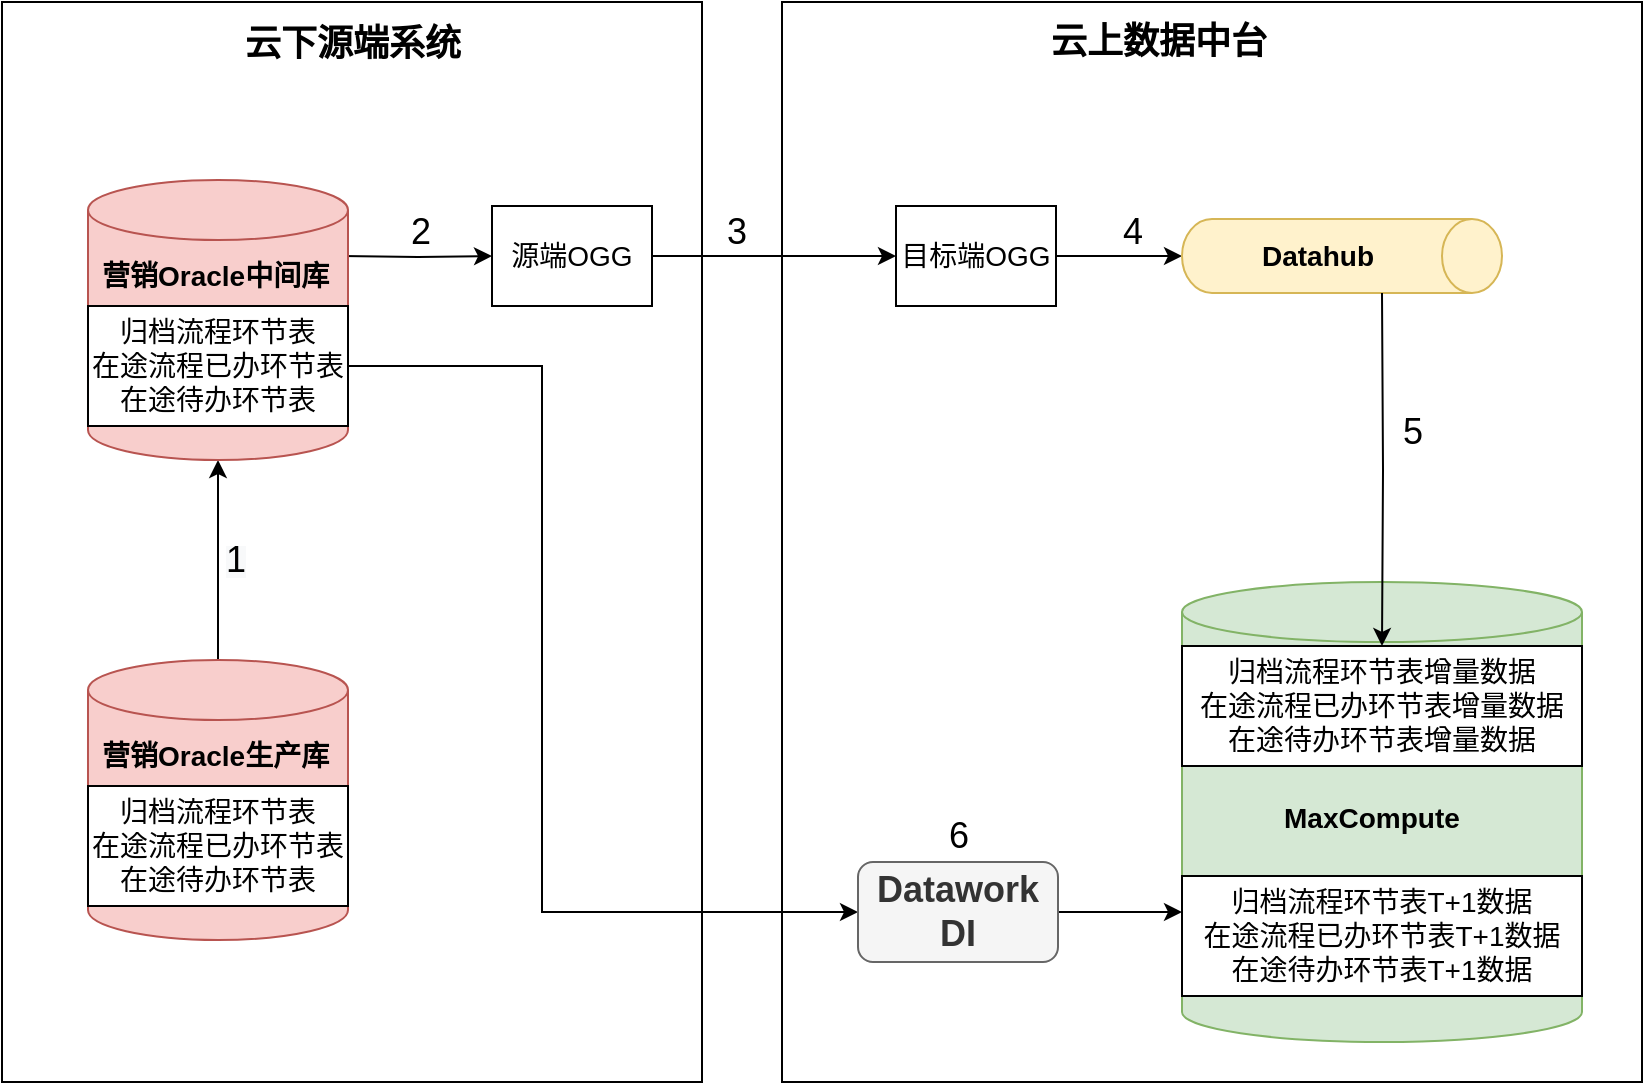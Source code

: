 <mxfile version="20.0.4" type="github">
  <diagram id="t0AepnxIoXH7IDjTjGjX" name="Page-1">
    <mxGraphModel dx="1028" dy="571" grid="1" gridSize="10" guides="1" tooltips="1" connect="1" arrows="1" fold="1" page="1" pageScale="1" pageWidth="827" pageHeight="1169" math="0" shadow="0">
      <root>
        <mxCell id="0" />
        <mxCell id="1" parent="0" />
        <mxCell id="7B1-mNm-IAQRKR18Ugdj-24" value="" style="rounded=0;whiteSpace=wrap;html=1;fontSize=14;" vertex="1" parent="1">
          <mxGeometry x="610" y="340" width="430" height="540" as="geometry" />
        </mxCell>
        <mxCell id="7B1-mNm-IAQRKR18Ugdj-23" value="" style="rounded=0;whiteSpace=wrap;html=1;fontSize=14;" vertex="1" parent="1">
          <mxGeometry x="220" y="340" width="350" height="540" as="geometry" />
        </mxCell>
        <mxCell id="7B1-mNm-IAQRKR18Ugdj-19" style="edgeStyle=orthogonalEdgeStyle;rounded=0;orthogonalLoop=1;jettySize=auto;html=1;exitX=0.5;exitY=0;exitDx=0;exitDy=0;exitPerimeter=0;entryX=0.5;entryY=1;entryDx=0;entryDy=0;entryPerimeter=0;fontSize=14;" edge="1" parent="1" source="7B1-mNm-IAQRKR18Ugdj-1" target="7B1-mNm-IAQRKR18Ugdj-3">
          <mxGeometry relative="1" as="geometry" />
        </mxCell>
        <mxCell id="7B1-mNm-IAQRKR18Ugdj-1" value="" style="shape=cylinder3;whiteSpace=wrap;html=1;boundedLbl=1;backgroundOutline=1;size=15;fillColor=#f8cecc;strokeColor=#b85450;" vertex="1" parent="1">
          <mxGeometry x="263" y="669" width="130" height="140" as="geometry" />
        </mxCell>
        <mxCell id="7B1-mNm-IAQRKR18Ugdj-2" value="&lt;font style=&quot;font-size: 14px;&quot;&gt;&lt;b&gt;营销Oracle生产库&lt;/b&gt;&lt;/font&gt;" style="text;html=1;strokeColor=none;fillColor=none;align=left;verticalAlign=middle;whiteSpace=wrap;rounded=0;" vertex="1" parent="1">
          <mxGeometry x="268" y="702" width="120" height="30" as="geometry" />
        </mxCell>
        <mxCell id="7B1-mNm-IAQRKR18Ugdj-25" style="edgeStyle=orthogonalEdgeStyle;rounded=0;orthogonalLoop=1;jettySize=auto;html=1;entryX=0;entryY=0.5;entryDx=0;entryDy=0;fontSize=14;" edge="1" parent="1" target="7B1-mNm-IAQRKR18Ugdj-8">
          <mxGeometry relative="1" as="geometry">
            <mxPoint x="390" y="467" as="sourcePoint" />
          </mxGeometry>
        </mxCell>
        <mxCell id="7B1-mNm-IAQRKR18Ugdj-3" value="" style="shape=cylinder3;whiteSpace=wrap;html=1;boundedLbl=1;backgroundOutline=1;size=15;fillColor=#f8cecc;strokeColor=#b85450;" vertex="1" parent="1">
          <mxGeometry x="263" y="429" width="130" height="140" as="geometry" />
        </mxCell>
        <mxCell id="7B1-mNm-IAQRKR18Ugdj-4" value="&lt;font style=&quot;font-size: 14px;&quot;&gt;&lt;b&gt;营销Oracle中间库&lt;/b&gt;&lt;/font&gt;" style="text;html=1;strokeColor=none;fillColor=none;align=left;verticalAlign=middle;whiteSpace=wrap;rounded=0;" vertex="1" parent="1">
          <mxGeometry x="268" y="462" width="120" height="30" as="geometry" />
        </mxCell>
        <mxCell id="7B1-mNm-IAQRKR18Ugdj-21" style="edgeStyle=orthogonalEdgeStyle;rounded=0;orthogonalLoop=1;jettySize=auto;html=1;exitX=1;exitY=0.5;exitDx=0;exitDy=0;entryX=0;entryY=0.5;entryDx=0;entryDy=0;fontSize=14;" edge="1" parent="1" source="7B1-mNm-IAQRKR18Ugdj-8" target="7B1-mNm-IAQRKR18Ugdj-12">
          <mxGeometry relative="1" as="geometry" />
        </mxCell>
        <mxCell id="7B1-mNm-IAQRKR18Ugdj-8" value="源端OGG" style="rounded=0;whiteSpace=wrap;html=1;fontSize=14;" vertex="1" parent="1">
          <mxGeometry x="465" y="442" width="80" height="50" as="geometry" />
        </mxCell>
        <mxCell id="7B1-mNm-IAQRKR18Ugdj-18" style="edgeStyle=orthogonalEdgeStyle;rounded=0;orthogonalLoop=1;jettySize=auto;html=1;exitX=1;exitY=0.5;exitDx=0;exitDy=0;fontSize=14;" edge="1" parent="1" source="7B1-mNm-IAQRKR18Ugdj-12" target="7B1-mNm-IAQRKR18Ugdj-13">
          <mxGeometry relative="1" as="geometry" />
        </mxCell>
        <mxCell id="7B1-mNm-IAQRKR18Ugdj-12" value="目标端OGG" style="rounded=0;whiteSpace=wrap;html=1;fontSize=14;" vertex="1" parent="1">
          <mxGeometry x="667" y="442" width="80" height="50" as="geometry" />
        </mxCell>
        <mxCell id="7B1-mNm-IAQRKR18Ugdj-13" value="&lt;font style=&quot;font-size: 14px;&quot;&gt;&lt;b&gt;Datahub&lt;/b&gt;&lt;/font&gt;" style="shape=cylinder3;whiteSpace=wrap;html=1;boundedLbl=1;backgroundOutline=1;size=15;fillColor=#fff2cc;strokeColor=#d6b656;rotation=0;direction=south;" vertex="1" parent="1">
          <mxGeometry x="810" y="448.5" width="160" height="37" as="geometry" />
        </mxCell>
        <mxCell id="7B1-mNm-IAQRKR18Ugdj-15" value="" style="shape=cylinder3;whiteSpace=wrap;html=1;boundedLbl=1;backgroundOutline=1;size=15;fillColor=#d5e8d4;strokeColor=#82b366;" vertex="1" parent="1">
          <mxGeometry x="810" y="630" width="200" height="230" as="geometry" />
        </mxCell>
        <mxCell id="7B1-mNm-IAQRKR18Ugdj-16" value="&lt;font style=&quot;font-size: 14px;&quot;&gt;&lt;b&gt;MaxCompute&lt;/b&gt;&lt;/font&gt;" style="text;html=1;strokeColor=none;fillColor=none;align=left;verticalAlign=middle;whiteSpace=wrap;rounded=0;" vertex="1" parent="1">
          <mxGeometry x="859" y="733" width="120" height="30" as="geometry" />
        </mxCell>
        <mxCell id="7B1-mNm-IAQRKR18Ugdj-46" style="edgeStyle=orthogonalEdgeStyle;rounded=0;orthogonalLoop=1;jettySize=auto;html=1;fontSize=18;" edge="1" parent="1" source="7B1-mNm-IAQRKR18Ugdj-26" target="7B1-mNm-IAQRKR18Ugdj-45">
          <mxGeometry relative="1" as="geometry">
            <Array as="points">
              <mxPoint x="490" y="522" />
              <mxPoint x="490" y="795" />
            </Array>
          </mxGeometry>
        </mxCell>
        <mxCell id="7B1-mNm-IAQRKR18Ugdj-26" value="&lt;span&gt;归档流程环节表&lt;br&gt;在途流程已办环节表&lt;br&gt;在途待办环节表&lt;/span&gt;" style="rounded=0;whiteSpace=wrap;html=1;fontSize=14;" vertex="1" parent="1">
          <mxGeometry x="263" y="492" width="130" height="60" as="geometry" />
        </mxCell>
        <mxCell id="7B1-mNm-IAQRKR18Ugdj-27" value="&lt;span&gt;归档流程环节表&lt;br&gt;在途流程已办环节表&lt;br&gt;在途待办环节表&lt;/span&gt;" style="rounded=0;whiteSpace=wrap;html=1;fontSize=14;" vertex="1" parent="1">
          <mxGeometry x="263" y="732" width="130" height="60" as="geometry" />
        </mxCell>
        <mxCell id="7B1-mNm-IAQRKR18Ugdj-29" value="&lt;span style=&quot;color: rgb(0, 0, 0); font-family: Helvetica; font-style: normal; font-variant-ligatures: normal; font-variant-caps: normal; font-weight: 400; letter-spacing: normal; orphans: 2; text-align: center; text-indent: 0px; text-transform: none; widows: 2; word-spacing: 0px; -webkit-text-stroke-width: 0px; background-color: rgb(248, 249, 250); text-decoration-style: initial; text-decoration-color: initial; float: none; display: inline !important;&quot;&gt;&lt;font style=&quot;font-size: 18px;&quot;&gt;1&lt;/font&gt;&lt;/span&gt;" style="text;whiteSpace=wrap;html=1;fontSize=14;" vertex="1" parent="1">
          <mxGeometry x="330" y="602" width="20" height="30" as="geometry" />
        </mxCell>
        <mxCell id="7B1-mNm-IAQRKR18Ugdj-31" value="&lt;font style=&quot;font-size: 18px;&quot;&gt;2&lt;/font&gt;" style="text;html=1;align=center;verticalAlign=middle;resizable=0;points=[];autosize=1;strokeColor=none;fillColor=none;fontSize=14;" vertex="1" parent="1">
          <mxGeometry x="414" y="435" width="30" height="40" as="geometry" />
        </mxCell>
        <mxCell id="7B1-mNm-IAQRKR18Ugdj-32" value="&lt;font style=&quot;font-size: 18px;&quot;&gt;3&lt;/font&gt;" style="text;html=1;align=center;verticalAlign=middle;resizable=0;points=[];autosize=1;strokeColor=none;fillColor=none;fontSize=14;" vertex="1" parent="1">
          <mxGeometry x="572" y="435" width="30" height="40" as="geometry" />
        </mxCell>
        <mxCell id="7B1-mNm-IAQRKR18Ugdj-33" value="&lt;font style=&quot;font-size: 18px;&quot;&gt;4&lt;/font&gt;" style="text;html=1;align=center;verticalAlign=middle;resizable=0;points=[];autosize=1;strokeColor=none;fillColor=none;fontSize=14;" vertex="1" parent="1">
          <mxGeometry x="770" y="435" width="30" height="40" as="geometry" />
        </mxCell>
        <mxCell id="7B1-mNm-IAQRKR18Ugdj-34" value="&lt;font style=&quot;font-size: 18px;&quot;&gt;5&lt;/font&gt;" style="text;html=1;align=center;verticalAlign=middle;resizable=0;points=[];autosize=1;strokeColor=none;fillColor=none;fontSize=14;" vertex="1" parent="1">
          <mxGeometry x="910" y="535" width="30" height="40" as="geometry" />
        </mxCell>
        <mxCell id="7B1-mNm-IAQRKR18Ugdj-35" value="&lt;font style=&quot;font-size: 18px;&quot;&gt;&lt;b&gt;云下源端系统&lt;/b&gt;&lt;/font&gt;" style="text;html=1;align=center;verticalAlign=middle;resizable=0;points=[];autosize=1;strokeColor=none;fillColor=none;fontSize=14;" vertex="1" parent="1">
          <mxGeometry x="330" y="341" width="130" height="40" as="geometry" />
        </mxCell>
        <mxCell id="7B1-mNm-IAQRKR18Ugdj-36" value="&lt;font style=&quot;font-size: 18px;&quot;&gt;&lt;b&gt;云上数据中台&lt;/b&gt;&lt;/font&gt;" style="text;html=1;align=center;verticalAlign=middle;resizable=0;points=[];autosize=1;strokeColor=none;fillColor=none;fontSize=14;" vertex="1" parent="1">
          <mxGeometry x="733" y="340" width="130" height="40" as="geometry" />
        </mxCell>
        <mxCell id="7B1-mNm-IAQRKR18Ugdj-37" value="&lt;span&gt;归档流程环节表增量数据&lt;br&gt;在途流程已办环节表&lt;/span&gt;增量数据&lt;span&gt;&lt;br&gt;在途待办环节表&lt;/span&gt;增量数据" style="rounded=0;whiteSpace=wrap;html=1;fontSize=14;" vertex="1" parent="1">
          <mxGeometry x="810" y="662" width="200" height="60" as="geometry" />
        </mxCell>
        <mxCell id="7B1-mNm-IAQRKR18Ugdj-38" value="&lt;span&gt;归档流程环节表T+1数据&lt;br&gt;在途流程已办环节表&lt;/span&gt;T+1数据&lt;span&gt;&lt;br&gt;在途待办环节表&lt;/span&gt;T+1数据" style="rounded=0;whiteSpace=wrap;html=1;fontSize=14;" vertex="1" parent="1">
          <mxGeometry x="810" y="777" width="200" height="60" as="geometry" />
        </mxCell>
        <mxCell id="7B1-mNm-IAQRKR18Ugdj-42" value="6" style="text;html=1;align=center;verticalAlign=middle;resizable=0;points=[];autosize=1;strokeColor=none;fillColor=none;fontSize=18;" vertex="1" parent="1">
          <mxGeometry x="683" y="737" width="30" height="40" as="geometry" />
        </mxCell>
        <mxCell id="7B1-mNm-IAQRKR18Ugdj-43" style="edgeStyle=orthogonalEdgeStyle;rounded=0;orthogonalLoop=1;jettySize=auto;html=1;fontSize=18;" edge="1" parent="1" target="7B1-mNm-IAQRKR18Ugdj-37">
          <mxGeometry relative="1" as="geometry">
            <mxPoint x="910" y="485.5" as="sourcePoint" />
          </mxGeometry>
        </mxCell>
        <mxCell id="7B1-mNm-IAQRKR18Ugdj-47" style="edgeStyle=orthogonalEdgeStyle;rounded=0;orthogonalLoop=1;jettySize=auto;html=1;entryX=0;entryY=0;entryDx=0;entryDy=165;entryPerimeter=0;fontSize=18;" edge="1" parent="1" source="7B1-mNm-IAQRKR18Ugdj-45" target="7B1-mNm-IAQRKR18Ugdj-15">
          <mxGeometry relative="1" as="geometry" />
        </mxCell>
        <mxCell id="7B1-mNm-IAQRKR18Ugdj-45" value="&lt;font style=&quot;font-size: 18px;&quot;&gt;&lt;b&gt;Datawork&lt;br&gt;DI&lt;/b&gt;&lt;/font&gt;" style="rounded=1;whiteSpace=wrap;html=1;fillColor=#f5f5f5;strokeColor=#666666;fontColor=#333333;" vertex="1" parent="1">
          <mxGeometry x="648" y="770" width="100" height="50" as="geometry" />
        </mxCell>
      </root>
    </mxGraphModel>
  </diagram>
</mxfile>
